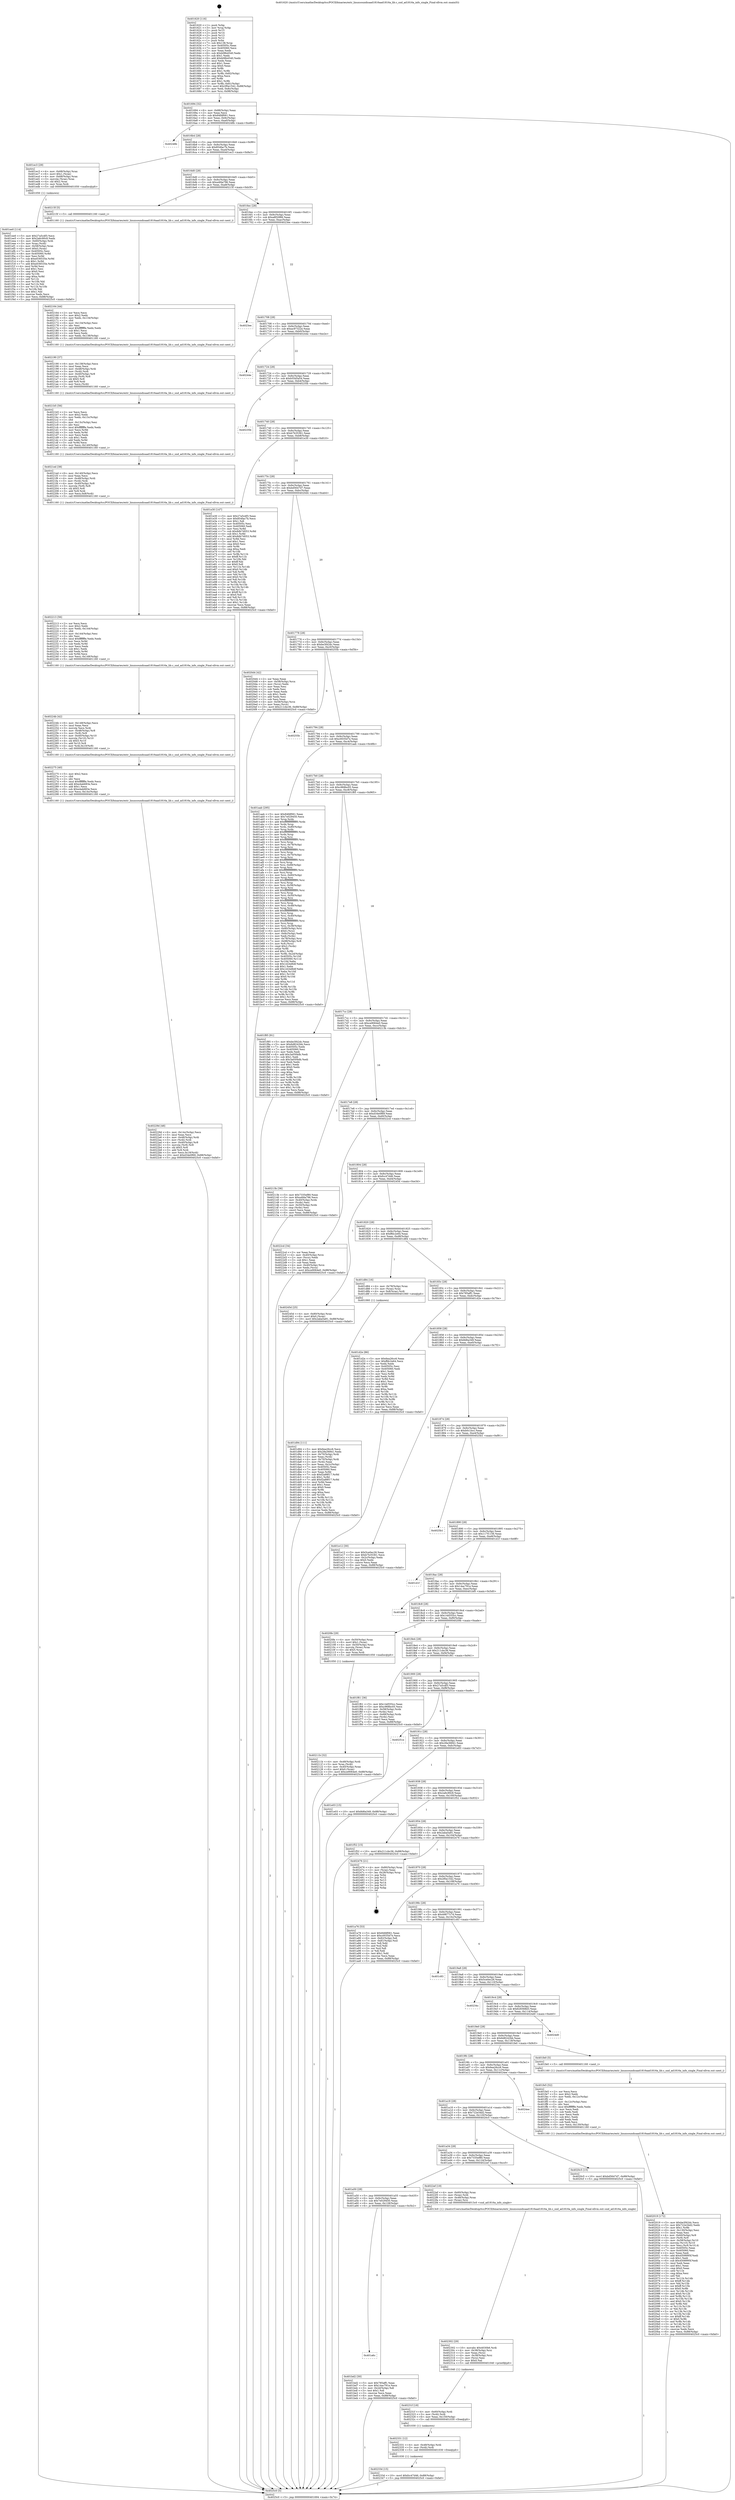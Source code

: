 digraph "0x401620" {
  label = "0x401620 (/mnt/c/Users/mathe/Desktop/tcc/POCII/binaries/extr_linuxsoundisaad1816aad1816a_lib.c_snd_ad1816a_info_single_Final-ollvm.out::main(0))"
  labelloc = "t"
  node[shape=record]

  Entry [label="",width=0.3,height=0.3,shape=circle,fillcolor=black,style=filled]
  "0x401694" [label="{
     0x401694 [32]\l
     | [instrs]\l
     &nbsp;&nbsp;0x401694 \<+6\>: mov -0x88(%rbp),%eax\l
     &nbsp;&nbsp;0x40169a \<+2\>: mov %eax,%ecx\l
     &nbsp;&nbsp;0x40169c \<+6\>: sub $0x84fdf061,%ecx\l
     &nbsp;&nbsp;0x4016a2 \<+6\>: mov %eax,-0x9c(%rbp)\l
     &nbsp;&nbsp;0x4016a8 \<+6\>: mov %ecx,-0xa0(%rbp)\l
     &nbsp;&nbsp;0x4016ae \<+6\>: je 000000000040248b \<main+0xe6b\>\l
  }"]
  "0x40248b" [label="{
     0x40248b\l
  }", style=dashed]
  "0x4016b4" [label="{
     0x4016b4 [28]\l
     | [instrs]\l
     &nbsp;&nbsp;0x4016b4 \<+5\>: jmp 00000000004016b9 \<main+0x99\>\l
     &nbsp;&nbsp;0x4016b9 \<+6\>: mov -0x9c(%rbp),%eax\l
     &nbsp;&nbsp;0x4016bf \<+5\>: sub $0x854fac7b,%eax\l
     &nbsp;&nbsp;0x4016c4 \<+6\>: mov %eax,-0xa4(%rbp)\l
     &nbsp;&nbsp;0x4016ca \<+6\>: je 0000000000401ec3 \<main+0x8a3\>\l
  }"]
  Exit [label="",width=0.3,height=0.3,shape=circle,fillcolor=black,style=filled,peripheries=2]
  "0x401ec3" [label="{
     0x401ec3 [29]\l
     | [instrs]\l
     &nbsp;&nbsp;0x401ec3 \<+4\>: mov -0x68(%rbp),%rax\l
     &nbsp;&nbsp;0x401ec7 \<+6\>: movl $0x1,(%rax)\l
     &nbsp;&nbsp;0x401ecd \<+4\>: mov -0x68(%rbp),%rax\l
     &nbsp;&nbsp;0x401ed1 \<+3\>: movslq (%rax),%rax\l
     &nbsp;&nbsp;0x401ed4 \<+4\>: shl $0x2,%rax\l
     &nbsp;&nbsp;0x401ed8 \<+3\>: mov %rax,%rdi\l
     &nbsp;&nbsp;0x401edb \<+5\>: call 0000000000401050 \<malloc@plt\>\l
     | [calls]\l
     &nbsp;&nbsp;0x401050 \{1\} (unknown)\l
  }"]
  "0x4016d0" [label="{
     0x4016d0 [28]\l
     | [instrs]\l
     &nbsp;&nbsp;0x4016d0 \<+5\>: jmp 00000000004016d5 \<main+0xb5\>\l
     &nbsp;&nbsp;0x4016d5 \<+6\>: mov -0x9c(%rbp),%eax\l
     &nbsp;&nbsp;0x4016db \<+5\>: sub $0xa4fda796,%eax\l
     &nbsp;&nbsp;0x4016e0 \<+6\>: mov %eax,-0xa8(%rbp)\l
     &nbsp;&nbsp;0x4016e6 \<+6\>: je 000000000040215f \<main+0xb3f\>\l
  }"]
  "0x40233d" [label="{
     0x40233d [15]\l
     | [instrs]\l
     &nbsp;&nbsp;0x40233d \<+10\>: movl $0xfcc47d46,-0x88(%rbp)\l
     &nbsp;&nbsp;0x402347 \<+5\>: jmp 00000000004025c0 \<main+0xfa0\>\l
  }"]
  "0x40215f" [label="{
     0x40215f [5]\l
     | [instrs]\l
     &nbsp;&nbsp;0x40215f \<+5\>: call 0000000000401160 \<next_i\>\l
     | [calls]\l
     &nbsp;&nbsp;0x401160 \{1\} (/mnt/c/Users/mathe/Desktop/tcc/POCII/binaries/extr_linuxsoundisaad1816aad1816a_lib.c_snd_ad1816a_info_single_Final-ollvm.out::next_i)\l
  }"]
  "0x4016ec" [label="{
     0x4016ec [28]\l
     | [instrs]\l
     &nbsp;&nbsp;0x4016ec \<+5\>: jmp 00000000004016f1 \<main+0xd1\>\l
     &nbsp;&nbsp;0x4016f1 \<+6\>: mov -0x9c(%rbp),%eax\l
     &nbsp;&nbsp;0x4016f7 \<+5\>: sub $0xa8f20f66,%eax\l
     &nbsp;&nbsp;0x4016fc \<+6\>: mov %eax,-0xac(%rbp)\l
     &nbsp;&nbsp;0x401702 \<+6\>: je 00000000004023ee \<main+0xdce\>\l
  }"]
  "0x402331" [label="{
     0x402331 [12]\l
     | [instrs]\l
     &nbsp;&nbsp;0x402331 \<+4\>: mov -0x48(%rbp),%rdi\l
     &nbsp;&nbsp;0x402335 \<+3\>: mov (%rdi),%rdi\l
     &nbsp;&nbsp;0x402338 \<+5\>: call 0000000000401030 \<free@plt\>\l
     | [calls]\l
     &nbsp;&nbsp;0x401030 \{1\} (unknown)\l
  }"]
  "0x4023ee" [label="{
     0x4023ee\l
  }", style=dashed]
  "0x401708" [label="{
     0x401708 [28]\l
     | [instrs]\l
     &nbsp;&nbsp;0x401708 \<+5\>: jmp 000000000040170d \<main+0xed\>\l
     &nbsp;&nbsp;0x40170d \<+6\>: mov -0x9c(%rbp),%eax\l
     &nbsp;&nbsp;0x401713 \<+5\>: sub $0xac97322e,%eax\l
     &nbsp;&nbsp;0x401718 \<+6\>: mov %eax,-0xb0(%rbp)\l
     &nbsp;&nbsp;0x40171e \<+6\>: je 000000000040244e \<main+0xe2e\>\l
  }"]
  "0x40231f" [label="{
     0x40231f [18]\l
     | [instrs]\l
     &nbsp;&nbsp;0x40231f \<+4\>: mov -0x60(%rbp),%rdi\l
     &nbsp;&nbsp;0x402323 \<+3\>: mov (%rdi),%rdi\l
     &nbsp;&nbsp;0x402326 \<+6\>: mov %eax,-0x150(%rbp)\l
     &nbsp;&nbsp;0x40232c \<+5\>: call 0000000000401030 \<free@plt\>\l
     | [calls]\l
     &nbsp;&nbsp;0x401030 \{1\} (unknown)\l
  }"]
  "0x40244e" [label="{
     0x40244e\l
  }", style=dashed]
  "0x401724" [label="{
     0x401724 [28]\l
     | [instrs]\l
     &nbsp;&nbsp;0x401724 \<+5\>: jmp 0000000000401729 \<main+0x109\>\l
     &nbsp;&nbsp;0x401729 \<+6\>: mov -0x9c(%rbp),%eax\l
     &nbsp;&nbsp;0x40172f \<+5\>: sub $0xb55d5a54,%eax\l
     &nbsp;&nbsp;0x401734 \<+6\>: mov %eax,-0xb4(%rbp)\l
     &nbsp;&nbsp;0x40173a \<+6\>: je 000000000040235b \<main+0xd3b\>\l
  }"]
  "0x402302" [label="{
     0x402302 [29]\l
     | [instrs]\l
     &nbsp;&nbsp;0x402302 \<+10\>: movabs $0x4030b6,%rdi\l
     &nbsp;&nbsp;0x40230c \<+4\>: mov -0x38(%rbp),%rsi\l
     &nbsp;&nbsp;0x402310 \<+2\>: mov %eax,(%rsi)\l
     &nbsp;&nbsp;0x402312 \<+4\>: mov -0x38(%rbp),%rsi\l
     &nbsp;&nbsp;0x402316 \<+2\>: mov (%rsi),%esi\l
     &nbsp;&nbsp;0x402318 \<+2\>: mov $0x0,%al\l
     &nbsp;&nbsp;0x40231a \<+5\>: call 0000000000401040 \<printf@plt\>\l
     | [calls]\l
     &nbsp;&nbsp;0x401040 \{1\} (unknown)\l
  }"]
  "0x40235b" [label="{
     0x40235b\l
  }", style=dashed]
  "0x401740" [label="{
     0x401740 [28]\l
     | [instrs]\l
     &nbsp;&nbsp;0x401740 \<+5\>: jmp 0000000000401745 \<main+0x125\>\l
     &nbsp;&nbsp;0x401745 \<+6\>: mov -0x9c(%rbp),%eax\l
     &nbsp;&nbsp;0x40174b \<+5\>: sub $0xb7b35361,%eax\l
     &nbsp;&nbsp;0x401750 \<+6\>: mov %eax,-0xb8(%rbp)\l
     &nbsp;&nbsp;0x401756 \<+6\>: je 0000000000401e30 \<main+0x810\>\l
  }"]
  "0x40229d" [label="{
     0x40229d [48]\l
     | [instrs]\l
     &nbsp;&nbsp;0x40229d \<+6\>: mov -0x14c(%rbp),%ecx\l
     &nbsp;&nbsp;0x4022a3 \<+3\>: imul %eax,%ecx\l
     &nbsp;&nbsp;0x4022a6 \<+4\>: mov -0x48(%rbp),%rdi\l
     &nbsp;&nbsp;0x4022aa \<+3\>: mov (%rdi),%rdi\l
     &nbsp;&nbsp;0x4022ad \<+4\>: mov -0x40(%rbp),%r8\l
     &nbsp;&nbsp;0x4022b1 \<+3\>: movslq (%r8),%r8\l
     &nbsp;&nbsp;0x4022b4 \<+4\>: shl $0x5,%r8\l
     &nbsp;&nbsp;0x4022b8 \<+3\>: add %r8,%rdi\l
     &nbsp;&nbsp;0x4022bb \<+3\>: mov %ecx,0x18(%rdi)\l
     &nbsp;&nbsp;0x4022be \<+10\>: movl $0xd34e0f69,-0x88(%rbp)\l
     &nbsp;&nbsp;0x4022c8 \<+5\>: jmp 00000000004025c0 \<main+0xfa0\>\l
  }"]
  "0x401e30" [label="{
     0x401e30 [147]\l
     | [instrs]\l
     &nbsp;&nbsp;0x401e30 \<+5\>: mov $0x27a5cdf3,%eax\l
     &nbsp;&nbsp;0x401e35 \<+5\>: mov $0x854fac7b,%ecx\l
     &nbsp;&nbsp;0x401e3a \<+2\>: mov $0x1,%dl\l
     &nbsp;&nbsp;0x401e3c \<+7\>: mov 0x40505c,%esi\l
     &nbsp;&nbsp;0x401e43 \<+7\>: mov 0x405060,%edi\l
     &nbsp;&nbsp;0x401e4a \<+3\>: mov %esi,%r8d\l
     &nbsp;&nbsp;0x401e4d \<+7\>: sub $0x8db7d053,%r8d\l
     &nbsp;&nbsp;0x401e54 \<+4\>: sub $0x1,%r8d\l
     &nbsp;&nbsp;0x401e58 \<+7\>: add $0x8db7d053,%r8d\l
     &nbsp;&nbsp;0x401e5f \<+4\>: imul %r8d,%esi\l
     &nbsp;&nbsp;0x401e63 \<+3\>: and $0x1,%esi\l
     &nbsp;&nbsp;0x401e66 \<+3\>: cmp $0x0,%esi\l
     &nbsp;&nbsp;0x401e69 \<+4\>: sete %r9b\l
     &nbsp;&nbsp;0x401e6d \<+3\>: cmp $0xa,%edi\l
     &nbsp;&nbsp;0x401e70 \<+4\>: setl %r10b\l
     &nbsp;&nbsp;0x401e74 \<+3\>: mov %r9b,%r11b\l
     &nbsp;&nbsp;0x401e77 \<+4\>: xor $0xff,%r11b\l
     &nbsp;&nbsp;0x401e7b \<+3\>: mov %r10b,%bl\l
     &nbsp;&nbsp;0x401e7e \<+3\>: xor $0xff,%bl\l
     &nbsp;&nbsp;0x401e81 \<+3\>: xor $0x0,%dl\l
     &nbsp;&nbsp;0x401e84 \<+3\>: mov %r11b,%r14b\l
     &nbsp;&nbsp;0x401e87 \<+4\>: and $0x0,%r14b\l
     &nbsp;&nbsp;0x401e8b \<+3\>: and %dl,%r9b\l
     &nbsp;&nbsp;0x401e8e \<+3\>: mov %bl,%r15b\l
     &nbsp;&nbsp;0x401e91 \<+4\>: and $0x0,%r15b\l
     &nbsp;&nbsp;0x401e95 \<+3\>: and %dl,%r10b\l
     &nbsp;&nbsp;0x401e98 \<+3\>: or %r9b,%r14b\l
     &nbsp;&nbsp;0x401e9b \<+3\>: or %r10b,%r15b\l
     &nbsp;&nbsp;0x401e9e \<+3\>: xor %r15b,%r14b\l
     &nbsp;&nbsp;0x401ea1 \<+3\>: or %bl,%r11b\l
     &nbsp;&nbsp;0x401ea4 \<+4\>: xor $0xff,%r11b\l
     &nbsp;&nbsp;0x401ea8 \<+3\>: or $0x0,%dl\l
     &nbsp;&nbsp;0x401eab \<+3\>: and %dl,%r11b\l
     &nbsp;&nbsp;0x401eae \<+3\>: or %r11b,%r14b\l
     &nbsp;&nbsp;0x401eb1 \<+4\>: test $0x1,%r14b\l
     &nbsp;&nbsp;0x401eb5 \<+3\>: cmovne %ecx,%eax\l
     &nbsp;&nbsp;0x401eb8 \<+6\>: mov %eax,-0x88(%rbp)\l
     &nbsp;&nbsp;0x401ebe \<+5\>: jmp 00000000004025c0 \<main+0xfa0\>\l
  }"]
  "0x40175c" [label="{
     0x40175c [28]\l
     | [instrs]\l
     &nbsp;&nbsp;0x40175c \<+5\>: jmp 0000000000401761 \<main+0x141\>\l
     &nbsp;&nbsp;0x401761 \<+6\>: mov -0x9c(%rbp),%eax\l
     &nbsp;&nbsp;0x401767 \<+5\>: sub $0xbd5647d7,%eax\l
     &nbsp;&nbsp;0x40176c \<+6\>: mov %eax,-0xbc(%rbp)\l
     &nbsp;&nbsp;0x401772 \<+6\>: je 00000000004020d4 \<main+0xab4\>\l
  }"]
  "0x402275" [label="{
     0x402275 [40]\l
     | [instrs]\l
     &nbsp;&nbsp;0x402275 \<+5\>: mov $0x2,%ecx\l
     &nbsp;&nbsp;0x40227a \<+1\>: cltd\l
     &nbsp;&nbsp;0x40227b \<+2\>: idiv %ecx\l
     &nbsp;&nbsp;0x40227d \<+6\>: imul $0xfffffffe,%edx,%ecx\l
     &nbsp;&nbsp;0x402283 \<+6\>: add $0xe4ab683e,%ecx\l
     &nbsp;&nbsp;0x402289 \<+3\>: add $0x1,%ecx\l
     &nbsp;&nbsp;0x40228c \<+6\>: sub $0xe4ab683e,%ecx\l
     &nbsp;&nbsp;0x402292 \<+6\>: mov %ecx,-0x14c(%rbp)\l
     &nbsp;&nbsp;0x402298 \<+5\>: call 0000000000401160 \<next_i\>\l
     | [calls]\l
     &nbsp;&nbsp;0x401160 \{1\} (/mnt/c/Users/mathe/Desktop/tcc/POCII/binaries/extr_linuxsoundisaad1816aad1816a_lib.c_snd_ad1816a_info_single_Final-ollvm.out::next_i)\l
  }"]
  "0x4020d4" [label="{
     0x4020d4 [42]\l
     | [instrs]\l
     &nbsp;&nbsp;0x4020d4 \<+2\>: xor %eax,%eax\l
     &nbsp;&nbsp;0x4020d6 \<+4\>: mov -0x58(%rbp),%rcx\l
     &nbsp;&nbsp;0x4020da \<+2\>: mov (%rcx),%edx\l
     &nbsp;&nbsp;0x4020dc \<+2\>: mov %eax,%esi\l
     &nbsp;&nbsp;0x4020de \<+2\>: sub %edx,%esi\l
     &nbsp;&nbsp;0x4020e0 \<+2\>: mov %eax,%edx\l
     &nbsp;&nbsp;0x4020e2 \<+3\>: sub $0x1,%edx\l
     &nbsp;&nbsp;0x4020e5 \<+2\>: add %edx,%esi\l
     &nbsp;&nbsp;0x4020e7 \<+2\>: sub %esi,%eax\l
     &nbsp;&nbsp;0x4020e9 \<+4\>: mov -0x58(%rbp),%rcx\l
     &nbsp;&nbsp;0x4020ed \<+2\>: mov %eax,(%rcx)\l
     &nbsp;&nbsp;0x4020ef \<+10\>: movl $0x211cbc36,-0x88(%rbp)\l
     &nbsp;&nbsp;0x4020f9 \<+5\>: jmp 00000000004025c0 \<main+0xfa0\>\l
  }"]
  "0x401778" [label="{
     0x401778 [28]\l
     | [instrs]\l
     &nbsp;&nbsp;0x401778 \<+5\>: jmp 000000000040177d \<main+0x15d\>\l
     &nbsp;&nbsp;0x40177d \<+6\>: mov -0x9c(%rbp),%eax\l
     &nbsp;&nbsp;0x401783 \<+5\>: sub $0xbe3f42dc,%eax\l
     &nbsp;&nbsp;0x401788 \<+6\>: mov %eax,-0xc0(%rbp)\l
     &nbsp;&nbsp;0x40178e \<+6\>: je 000000000040255b \<main+0xf3b\>\l
  }"]
  "0x40224b" [label="{
     0x40224b [42]\l
     | [instrs]\l
     &nbsp;&nbsp;0x40224b \<+6\>: mov -0x148(%rbp),%ecx\l
     &nbsp;&nbsp;0x402251 \<+3\>: imul %eax,%ecx\l
     &nbsp;&nbsp;0x402254 \<+3\>: movslq %ecx,%rdi\l
     &nbsp;&nbsp;0x402257 \<+4\>: mov -0x48(%rbp),%r8\l
     &nbsp;&nbsp;0x40225b \<+3\>: mov (%r8),%r8\l
     &nbsp;&nbsp;0x40225e \<+4\>: mov -0x40(%rbp),%r10\l
     &nbsp;&nbsp;0x402262 \<+3\>: movslq (%r10),%r10\l
     &nbsp;&nbsp;0x402265 \<+4\>: shl $0x5,%r10\l
     &nbsp;&nbsp;0x402269 \<+3\>: add %r10,%r8\l
     &nbsp;&nbsp;0x40226c \<+4\>: mov %rdi,0x10(%r8)\l
     &nbsp;&nbsp;0x402270 \<+5\>: call 0000000000401160 \<next_i\>\l
     | [calls]\l
     &nbsp;&nbsp;0x401160 \{1\} (/mnt/c/Users/mathe/Desktop/tcc/POCII/binaries/extr_linuxsoundisaad1816aad1816a_lib.c_snd_ad1816a_info_single_Final-ollvm.out::next_i)\l
  }"]
  "0x40255b" [label="{
     0x40255b\l
  }", style=dashed]
  "0x401794" [label="{
     0x401794 [28]\l
     | [instrs]\l
     &nbsp;&nbsp;0x401794 \<+5\>: jmp 0000000000401799 \<main+0x179\>\l
     &nbsp;&nbsp;0x401799 \<+6\>: mov -0x9c(%rbp),%eax\l
     &nbsp;&nbsp;0x40179f \<+5\>: sub $0xc0035d7e,%eax\l
     &nbsp;&nbsp;0x4017a4 \<+6\>: mov %eax,-0xc4(%rbp)\l
     &nbsp;&nbsp;0x4017aa \<+6\>: je 0000000000401aab \<main+0x48b\>\l
  }"]
  "0x402213" [label="{
     0x402213 [56]\l
     | [instrs]\l
     &nbsp;&nbsp;0x402213 \<+2\>: xor %ecx,%ecx\l
     &nbsp;&nbsp;0x402215 \<+5\>: mov $0x2,%edx\l
     &nbsp;&nbsp;0x40221a \<+6\>: mov %edx,-0x144(%rbp)\l
     &nbsp;&nbsp;0x402220 \<+1\>: cltd\l
     &nbsp;&nbsp;0x402221 \<+6\>: mov -0x144(%rbp),%esi\l
     &nbsp;&nbsp;0x402227 \<+2\>: idiv %esi\l
     &nbsp;&nbsp;0x402229 \<+6\>: imul $0xfffffffe,%edx,%edx\l
     &nbsp;&nbsp;0x40222f \<+3\>: mov %ecx,%r9d\l
     &nbsp;&nbsp;0x402232 \<+3\>: sub %edx,%r9d\l
     &nbsp;&nbsp;0x402235 \<+2\>: mov %ecx,%edx\l
     &nbsp;&nbsp;0x402237 \<+3\>: sub $0x1,%edx\l
     &nbsp;&nbsp;0x40223a \<+3\>: add %edx,%r9d\l
     &nbsp;&nbsp;0x40223d \<+3\>: sub %r9d,%ecx\l
     &nbsp;&nbsp;0x402240 \<+6\>: mov %ecx,-0x148(%rbp)\l
     &nbsp;&nbsp;0x402246 \<+5\>: call 0000000000401160 \<next_i\>\l
     | [calls]\l
     &nbsp;&nbsp;0x401160 \{1\} (/mnt/c/Users/mathe/Desktop/tcc/POCII/binaries/extr_linuxsoundisaad1816aad1816a_lib.c_snd_ad1816a_info_single_Final-ollvm.out::next_i)\l
  }"]
  "0x401aab" [label="{
     0x401aab [295]\l
     | [instrs]\l
     &nbsp;&nbsp;0x401aab \<+5\>: mov $0x84fdf061,%eax\l
     &nbsp;&nbsp;0x401ab0 \<+5\>: mov $0x7e029450,%ecx\l
     &nbsp;&nbsp;0x401ab5 \<+3\>: mov %rsp,%rdx\l
     &nbsp;&nbsp;0x401ab8 \<+4\>: add $0xfffffffffffffff0,%rdx\l
     &nbsp;&nbsp;0x401abc \<+3\>: mov %rdx,%rsp\l
     &nbsp;&nbsp;0x401abf \<+4\>: mov %rdx,-0x80(%rbp)\l
     &nbsp;&nbsp;0x401ac3 \<+3\>: mov %rsp,%rdx\l
     &nbsp;&nbsp;0x401ac6 \<+4\>: add $0xfffffffffffffff0,%rdx\l
     &nbsp;&nbsp;0x401aca \<+3\>: mov %rdx,%rsp\l
     &nbsp;&nbsp;0x401acd \<+3\>: mov %rsp,%rsi\l
     &nbsp;&nbsp;0x401ad0 \<+4\>: add $0xfffffffffffffff0,%rsi\l
     &nbsp;&nbsp;0x401ad4 \<+3\>: mov %rsi,%rsp\l
     &nbsp;&nbsp;0x401ad7 \<+4\>: mov %rsi,-0x78(%rbp)\l
     &nbsp;&nbsp;0x401adb \<+3\>: mov %rsp,%rsi\l
     &nbsp;&nbsp;0x401ade \<+4\>: add $0xfffffffffffffff0,%rsi\l
     &nbsp;&nbsp;0x401ae2 \<+3\>: mov %rsi,%rsp\l
     &nbsp;&nbsp;0x401ae5 \<+4\>: mov %rsi,-0x70(%rbp)\l
     &nbsp;&nbsp;0x401ae9 \<+3\>: mov %rsp,%rsi\l
     &nbsp;&nbsp;0x401aec \<+4\>: add $0xfffffffffffffff0,%rsi\l
     &nbsp;&nbsp;0x401af0 \<+3\>: mov %rsi,%rsp\l
     &nbsp;&nbsp;0x401af3 \<+4\>: mov %rsi,-0x68(%rbp)\l
     &nbsp;&nbsp;0x401af7 \<+3\>: mov %rsp,%rsi\l
     &nbsp;&nbsp;0x401afa \<+4\>: add $0xfffffffffffffff0,%rsi\l
     &nbsp;&nbsp;0x401afe \<+3\>: mov %rsi,%rsp\l
     &nbsp;&nbsp;0x401b01 \<+4\>: mov %rsi,-0x60(%rbp)\l
     &nbsp;&nbsp;0x401b05 \<+3\>: mov %rsp,%rsi\l
     &nbsp;&nbsp;0x401b08 \<+4\>: add $0xfffffffffffffff0,%rsi\l
     &nbsp;&nbsp;0x401b0c \<+3\>: mov %rsi,%rsp\l
     &nbsp;&nbsp;0x401b0f \<+4\>: mov %rsi,-0x58(%rbp)\l
     &nbsp;&nbsp;0x401b13 \<+3\>: mov %rsp,%rsi\l
     &nbsp;&nbsp;0x401b16 \<+4\>: add $0xfffffffffffffff0,%rsi\l
     &nbsp;&nbsp;0x401b1a \<+3\>: mov %rsi,%rsp\l
     &nbsp;&nbsp;0x401b1d \<+4\>: mov %rsi,-0x50(%rbp)\l
     &nbsp;&nbsp;0x401b21 \<+3\>: mov %rsp,%rsi\l
     &nbsp;&nbsp;0x401b24 \<+4\>: add $0xfffffffffffffff0,%rsi\l
     &nbsp;&nbsp;0x401b28 \<+3\>: mov %rsi,%rsp\l
     &nbsp;&nbsp;0x401b2b \<+4\>: mov %rsi,-0x48(%rbp)\l
     &nbsp;&nbsp;0x401b2f \<+3\>: mov %rsp,%rsi\l
     &nbsp;&nbsp;0x401b32 \<+4\>: add $0xfffffffffffffff0,%rsi\l
     &nbsp;&nbsp;0x401b36 \<+3\>: mov %rsi,%rsp\l
     &nbsp;&nbsp;0x401b39 \<+4\>: mov %rsi,-0x40(%rbp)\l
     &nbsp;&nbsp;0x401b3d \<+3\>: mov %rsp,%rsi\l
     &nbsp;&nbsp;0x401b40 \<+4\>: add $0xfffffffffffffff0,%rsi\l
     &nbsp;&nbsp;0x401b44 \<+3\>: mov %rsi,%rsp\l
     &nbsp;&nbsp;0x401b47 \<+4\>: mov %rsi,-0x38(%rbp)\l
     &nbsp;&nbsp;0x401b4b \<+4\>: mov -0x80(%rbp),%rsi\l
     &nbsp;&nbsp;0x401b4f \<+6\>: movl $0x0,(%rsi)\l
     &nbsp;&nbsp;0x401b55 \<+6\>: mov -0x8c(%rbp),%edi\l
     &nbsp;&nbsp;0x401b5b \<+2\>: mov %edi,(%rdx)\l
     &nbsp;&nbsp;0x401b5d \<+4\>: mov -0x78(%rbp),%rsi\l
     &nbsp;&nbsp;0x401b61 \<+7\>: mov -0x98(%rbp),%r8\l
     &nbsp;&nbsp;0x401b68 \<+3\>: mov %r8,(%rsi)\l
     &nbsp;&nbsp;0x401b6b \<+3\>: cmpl $0x2,(%rdx)\l
     &nbsp;&nbsp;0x401b6e \<+4\>: setne %r9b\l
     &nbsp;&nbsp;0x401b72 \<+4\>: and $0x1,%r9b\l
     &nbsp;&nbsp;0x401b76 \<+4\>: mov %r9b,-0x2d(%rbp)\l
     &nbsp;&nbsp;0x401b7a \<+8\>: mov 0x40505c,%r10d\l
     &nbsp;&nbsp;0x401b82 \<+8\>: mov 0x405060,%r11d\l
     &nbsp;&nbsp;0x401b8a \<+3\>: mov %r10d,%ebx\l
     &nbsp;&nbsp;0x401b8d \<+6\>: sub $0x1d24d6df,%ebx\l
     &nbsp;&nbsp;0x401b93 \<+3\>: sub $0x1,%ebx\l
     &nbsp;&nbsp;0x401b96 \<+6\>: add $0x1d24d6df,%ebx\l
     &nbsp;&nbsp;0x401b9c \<+4\>: imul %ebx,%r10d\l
     &nbsp;&nbsp;0x401ba0 \<+4\>: and $0x1,%r10d\l
     &nbsp;&nbsp;0x401ba4 \<+4\>: cmp $0x0,%r10d\l
     &nbsp;&nbsp;0x401ba8 \<+4\>: sete %r9b\l
     &nbsp;&nbsp;0x401bac \<+4\>: cmp $0xa,%r11d\l
     &nbsp;&nbsp;0x401bb0 \<+4\>: setl %r14b\l
     &nbsp;&nbsp;0x401bb4 \<+3\>: mov %r9b,%r15b\l
     &nbsp;&nbsp;0x401bb7 \<+3\>: and %r14b,%r15b\l
     &nbsp;&nbsp;0x401bba \<+3\>: xor %r14b,%r9b\l
     &nbsp;&nbsp;0x401bbd \<+3\>: or %r9b,%r15b\l
     &nbsp;&nbsp;0x401bc0 \<+4\>: test $0x1,%r15b\l
     &nbsp;&nbsp;0x401bc4 \<+3\>: cmovne %ecx,%eax\l
     &nbsp;&nbsp;0x401bc7 \<+6\>: mov %eax,-0x88(%rbp)\l
     &nbsp;&nbsp;0x401bcd \<+5\>: jmp 00000000004025c0 \<main+0xfa0\>\l
  }"]
  "0x4017b0" [label="{
     0x4017b0 [28]\l
     | [instrs]\l
     &nbsp;&nbsp;0x4017b0 \<+5\>: jmp 00000000004017b5 \<main+0x195\>\l
     &nbsp;&nbsp;0x4017b5 \<+6\>: mov -0x9c(%rbp),%eax\l
     &nbsp;&nbsp;0x4017bb \<+5\>: sub $0xc968bc05,%eax\l
     &nbsp;&nbsp;0x4017c0 \<+6\>: mov %eax,-0xc8(%rbp)\l
     &nbsp;&nbsp;0x4017c6 \<+6\>: je 0000000000401f85 \<main+0x965\>\l
  }"]
  "0x4021ed" [label="{
     0x4021ed [38]\l
     | [instrs]\l
     &nbsp;&nbsp;0x4021ed \<+6\>: mov -0x140(%rbp),%ecx\l
     &nbsp;&nbsp;0x4021f3 \<+3\>: imul %eax,%ecx\l
     &nbsp;&nbsp;0x4021f6 \<+4\>: mov -0x48(%rbp),%rdi\l
     &nbsp;&nbsp;0x4021fa \<+3\>: mov (%rdi),%rdi\l
     &nbsp;&nbsp;0x4021fd \<+4\>: mov -0x40(%rbp),%r8\l
     &nbsp;&nbsp;0x402201 \<+3\>: movslq (%r8),%r8\l
     &nbsp;&nbsp;0x402204 \<+4\>: shl $0x5,%r8\l
     &nbsp;&nbsp;0x402208 \<+3\>: add %r8,%rdi\l
     &nbsp;&nbsp;0x40220b \<+3\>: mov %ecx,0x8(%rdi)\l
     &nbsp;&nbsp;0x40220e \<+5\>: call 0000000000401160 \<next_i\>\l
     | [calls]\l
     &nbsp;&nbsp;0x401160 \{1\} (/mnt/c/Users/mathe/Desktop/tcc/POCII/binaries/extr_linuxsoundisaad1816aad1816a_lib.c_snd_ad1816a_info_single_Final-ollvm.out::next_i)\l
  }"]
  "0x401f85" [label="{
     0x401f85 [91]\l
     | [instrs]\l
     &nbsp;&nbsp;0x401f85 \<+5\>: mov $0xbe3f42dc,%eax\l
     &nbsp;&nbsp;0x401f8a \<+5\>: mov $0x6d8242bb,%ecx\l
     &nbsp;&nbsp;0x401f8f \<+7\>: mov 0x40505c,%edx\l
     &nbsp;&nbsp;0x401f96 \<+7\>: mov 0x405060,%esi\l
     &nbsp;&nbsp;0x401f9d \<+2\>: mov %edx,%edi\l
     &nbsp;&nbsp;0x401f9f \<+6\>: add $0x3a05f4db,%edi\l
     &nbsp;&nbsp;0x401fa5 \<+3\>: sub $0x1,%edi\l
     &nbsp;&nbsp;0x401fa8 \<+6\>: sub $0x3a05f4db,%edi\l
     &nbsp;&nbsp;0x401fae \<+3\>: imul %edi,%edx\l
     &nbsp;&nbsp;0x401fb1 \<+3\>: and $0x1,%edx\l
     &nbsp;&nbsp;0x401fb4 \<+3\>: cmp $0x0,%edx\l
     &nbsp;&nbsp;0x401fb7 \<+4\>: sete %r8b\l
     &nbsp;&nbsp;0x401fbb \<+3\>: cmp $0xa,%esi\l
     &nbsp;&nbsp;0x401fbe \<+4\>: setl %r9b\l
     &nbsp;&nbsp;0x401fc2 \<+3\>: mov %r8b,%r10b\l
     &nbsp;&nbsp;0x401fc5 \<+3\>: and %r9b,%r10b\l
     &nbsp;&nbsp;0x401fc8 \<+3\>: xor %r9b,%r8b\l
     &nbsp;&nbsp;0x401fcb \<+3\>: or %r8b,%r10b\l
     &nbsp;&nbsp;0x401fce \<+4\>: test $0x1,%r10b\l
     &nbsp;&nbsp;0x401fd2 \<+3\>: cmovne %ecx,%eax\l
     &nbsp;&nbsp;0x401fd5 \<+6\>: mov %eax,-0x88(%rbp)\l
     &nbsp;&nbsp;0x401fdb \<+5\>: jmp 00000000004025c0 \<main+0xfa0\>\l
  }"]
  "0x4017cc" [label="{
     0x4017cc [28]\l
     | [instrs]\l
     &nbsp;&nbsp;0x4017cc \<+5\>: jmp 00000000004017d1 \<main+0x1b1\>\l
     &nbsp;&nbsp;0x4017d1 \<+6\>: mov -0x9c(%rbp),%eax\l
     &nbsp;&nbsp;0x4017d7 \<+5\>: sub $0xce9064e0,%eax\l
     &nbsp;&nbsp;0x4017dc \<+6\>: mov %eax,-0xcc(%rbp)\l
     &nbsp;&nbsp;0x4017e2 \<+6\>: je 000000000040213b \<main+0xb1b\>\l
  }"]
  "0x4021b5" [label="{
     0x4021b5 [56]\l
     | [instrs]\l
     &nbsp;&nbsp;0x4021b5 \<+2\>: xor %ecx,%ecx\l
     &nbsp;&nbsp;0x4021b7 \<+5\>: mov $0x2,%edx\l
     &nbsp;&nbsp;0x4021bc \<+6\>: mov %edx,-0x13c(%rbp)\l
     &nbsp;&nbsp;0x4021c2 \<+1\>: cltd\l
     &nbsp;&nbsp;0x4021c3 \<+6\>: mov -0x13c(%rbp),%esi\l
     &nbsp;&nbsp;0x4021c9 \<+2\>: idiv %esi\l
     &nbsp;&nbsp;0x4021cb \<+6\>: imul $0xfffffffe,%edx,%edx\l
     &nbsp;&nbsp;0x4021d1 \<+3\>: mov %ecx,%r9d\l
     &nbsp;&nbsp;0x4021d4 \<+3\>: sub %edx,%r9d\l
     &nbsp;&nbsp;0x4021d7 \<+2\>: mov %ecx,%edx\l
     &nbsp;&nbsp;0x4021d9 \<+3\>: sub $0x1,%edx\l
     &nbsp;&nbsp;0x4021dc \<+3\>: add %edx,%r9d\l
     &nbsp;&nbsp;0x4021df \<+3\>: sub %r9d,%ecx\l
     &nbsp;&nbsp;0x4021e2 \<+6\>: mov %ecx,-0x140(%rbp)\l
     &nbsp;&nbsp;0x4021e8 \<+5\>: call 0000000000401160 \<next_i\>\l
     | [calls]\l
     &nbsp;&nbsp;0x401160 \{1\} (/mnt/c/Users/mathe/Desktop/tcc/POCII/binaries/extr_linuxsoundisaad1816aad1816a_lib.c_snd_ad1816a_info_single_Final-ollvm.out::next_i)\l
  }"]
  "0x40213b" [label="{
     0x40213b [36]\l
     | [instrs]\l
     &nbsp;&nbsp;0x40213b \<+5\>: mov $0x7335ef80,%eax\l
     &nbsp;&nbsp;0x402140 \<+5\>: mov $0xa4fda796,%ecx\l
     &nbsp;&nbsp;0x402145 \<+4\>: mov -0x40(%rbp),%rdx\l
     &nbsp;&nbsp;0x402149 \<+2\>: mov (%rdx),%esi\l
     &nbsp;&nbsp;0x40214b \<+4\>: mov -0x50(%rbp),%rdx\l
     &nbsp;&nbsp;0x40214f \<+2\>: cmp (%rdx),%esi\l
     &nbsp;&nbsp;0x402151 \<+3\>: cmovl %ecx,%eax\l
     &nbsp;&nbsp;0x402154 \<+6\>: mov %eax,-0x88(%rbp)\l
     &nbsp;&nbsp;0x40215a \<+5\>: jmp 00000000004025c0 \<main+0xfa0\>\l
  }"]
  "0x4017e8" [label="{
     0x4017e8 [28]\l
     | [instrs]\l
     &nbsp;&nbsp;0x4017e8 \<+5\>: jmp 00000000004017ed \<main+0x1cd\>\l
     &nbsp;&nbsp;0x4017ed \<+6\>: mov -0x9c(%rbp),%eax\l
     &nbsp;&nbsp;0x4017f3 \<+5\>: sub $0xd34e0f69,%eax\l
     &nbsp;&nbsp;0x4017f8 \<+6\>: mov %eax,-0xd0(%rbp)\l
     &nbsp;&nbsp;0x4017fe \<+6\>: je 00000000004022cd \<main+0xcad\>\l
  }"]
  "0x402190" [label="{
     0x402190 [37]\l
     | [instrs]\l
     &nbsp;&nbsp;0x402190 \<+6\>: mov -0x138(%rbp),%ecx\l
     &nbsp;&nbsp;0x402196 \<+3\>: imul %eax,%ecx\l
     &nbsp;&nbsp;0x402199 \<+4\>: mov -0x48(%rbp),%rdi\l
     &nbsp;&nbsp;0x40219d \<+3\>: mov (%rdi),%rdi\l
     &nbsp;&nbsp;0x4021a0 \<+4\>: mov -0x40(%rbp),%r8\l
     &nbsp;&nbsp;0x4021a4 \<+3\>: movslq (%r8),%r8\l
     &nbsp;&nbsp;0x4021a7 \<+4\>: shl $0x5,%r8\l
     &nbsp;&nbsp;0x4021ab \<+3\>: add %r8,%rdi\l
     &nbsp;&nbsp;0x4021ae \<+2\>: mov %ecx,(%rdi)\l
     &nbsp;&nbsp;0x4021b0 \<+5\>: call 0000000000401160 \<next_i\>\l
     | [calls]\l
     &nbsp;&nbsp;0x401160 \{1\} (/mnt/c/Users/mathe/Desktop/tcc/POCII/binaries/extr_linuxsoundisaad1816aad1816a_lib.c_snd_ad1816a_info_single_Final-ollvm.out::next_i)\l
  }"]
  "0x4022cd" [label="{
     0x4022cd [34]\l
     | [instrs]\l
     &nbsp;&nbsp;0x4022cd \<+2\>: xor %eax,%eax\l
     &nbsp;&nbsp;0x4022cf \<+4\>: mov -0x40(%rbp),%rcx\l
     &nbsp;&nbsp;0x4022d3 \<+2\>: mov (%rcx),%edx\l
     &nbsp;&nbsp;0x4022d5 \<+3\>: sub $0x1,%eax\l
     &nbsp;&nbsp;0x4022d8 \<+2\>: sub %eax,%edx\l
     &nbsp;&nbsp;0x4022da \<+4\>: mov -0x40(%rbp),%rcx\l
     &nbsp;&nbsp;0x4022de \<+2\>: mov %edx,(%rcx)\l
     &nbsp;&nbsp;0x4022e0 \<+10\>: movl $0xce9064e0,-0x88(%rbp)\l
     &nbsp;&nbsp;0x4022ea \<+5\>: jmp 00000000004025c0 \<main+0xfa0\>\l
  }"]
  "0x401804" [label="{
     0x401804 [28]\l
     | [instrs]\l
     &nbsp;&nbsp;0x401804 \<+5\>: jmp 0000000000401809 \<main+0x1e9\>\l
     &nbsp;&nbsp;0x401809 \<+6\>: mov -0x9c(%rbp),%eax\l
     &nbsp;&nbsp;0x40180f \<+5\>: sub $0xfcc47d46,%eax\l
     &nbsp;&nbsp;0x401814 \<+6\>: mov %eax,-0xd4(%rbp)\l
     &nbsp;&nbsp;0x40181a \<+6\>: je 000000000040245d \<main+0xe3d\>\l
  }"]
  "0x402164" [label="{
     0x402164 [44]\l
     | [instrs]\l
     &nbsp;&nbsp;0x402164 \<+2\>: xor %ecx,%ecx\l
     &nbsp;&nbsp;0x402166 \<+5\>: mov $0x2,%edx\l
     &nbsp;&nbsp;0x40216b \<+6\>: mov %edx,-0x134(%rbp)\l
     &nbsp;&nbsp;0x402171 \<+1\>: cltd\l
     &nbsp;&nbsp;0x402172 \<+6\>: mov -0x134(%rbp),%esi\l
     &nbsp;&nbsp;0x402178 \<+2\>: idiv %esi\l
     &nbsp;&nbsp;0x40217a \<+6\>: imul $0xfffffffe,%edx,%edx\l
     &nbsp;&nbsp;0x402180 \<+3\>: sub $0x1,%ecx\l
     &nbsp;&nbsp;0x402183 \<+2\>: sub %ecx,%edx\l
     &nbsp;&nbsp;0x402185 \<+6\>: mov %edx,-0x138(%rbp)\l
     &nbsp;&nbsp;0x40218b \<+5\>: call 0000000000401160 \<next_i\>\l
     | [calls]\l
     &nbsp;&nbsp;0x401160 \{1\} (/mnt/c/Users/mathe/Desktop/tcc/POCII/binaries/extr_linuxsoundisaad1816aad1816a_lib.c_snd_ad1816a_info_single_Final-ollvm.out::next_i)\l
  }"]
  "0x40245d" [label="{
     0x40245d [25]\l
     | [instrs]\l
     &nbsp;&nbsp;0x40245d \<+4\>: mov -0x80(%rbp),%rax\l
     &nbsp;&nbsp;0x402461 \<+6\>: movl $0x0,(%rax)\l
     &nbsp;&nbsp;0x402467 \<+10\>: movl $0x2aba5a91,-0x88(%rbp)\l
     &nbsp;&nbsp;0x402471 \<+5\>: jmp 00000000004025c0 \<main+0xfa0\>\l
  }"]
  "0x401820" [label="{
     0x401820 [28]\l
     | [instrs]\l
     &nbsp;&nbsp;0x401820 \<+5\>: jmp 0000000000401825 \<main+0x205\>\l
     &nbsp;&nbsp;0x401825 \<+6\>: mov -0x9c(%rbp),%eax\l
     &nbsp;&nbsp;0x40182b \<+5\>: sub $0xffdc2e64,%eax\l
     &nbsp;&nbsp;0x401830 \<+6\>: mov %eax,-0xd8(%rbp)\l
     &nbsp;&nbsp;0x401836 \<+6\>: je 0000000000401d84 \<main+0x764\>\l
  }"]
  "0x40211b" [label="{
     0x40211b [32]\l
     | [instrs]\l
     &nbsp;&nbsp;0x40211b \<+4\>: mov -0x48(%rbp),%rdi\l
     &nbsp;&nbsp;0x40211f \<+3\>: mov %rax,(%rdi)\l
     &nbsp;&nbsp;0x402122 \<+4\>: mov -0x40(%rbp),%rax\l
     &nbsp;&nbsp;0x402126 \<+6\>: movl $0x0,(%rax)\l
     &nbsp;&nbsp;0x40212c \<+10\>: movl $0xce9064e0,-0x88(%rbp)\l
     &nbsp;&nbsp;0x402136 \<+5\>: jmp 00000000004025c0 \<main+0xfa0\>\l
  }"]
  "0x401d84" [label="{
     0x401d84 [16]\l
     | [instrs]\l
     &nbsp;&nbsp;0x401d84 \<+4\>: mov -0x78(%rbp),%rax\l
     &nbsp;&nbsp;0x401d88 \<+3\>: mov (%rax),%rax\l
     &nbsp;&nbsp;0x401d8b \<+4\>: mov 0x8(%rax),%rdi\l
     &nbsp;&nbsp;0x401d8f \<+5\>: call 0000000000401060 \<atoi@plt\>\l
     | [calls]\l
     &nbsp;&nbsp;0x401060 \{1\} (unknown)\l
  }"]
  "0x40183c" [label="{
     0x40183c [28]\l
     | [instrs]\l
     &nbsp;&nbsp;0x40183c \<+5\>: jmp 0000000000401841 \<main+0x221\>\l
     &nbsp;&nbsp;0x401841 \<+6\>: mov -0x9c(%rbp),%eax\l
     &nbsp;&nbsp;0x401847 \<+5\>: sub $0x785aff1,%eax\l
     &nbsp;&nbsp;0x40184c \<+6\>: mov %eax,-0xdc(%rbp)\l
     &nbsp;&nbsp;0x401852 \<+6\>: je 0000000000401d2e \<main+0x70e\>\l
  }"]
  "0x402019" [label="{
     0x402019 [172]\l
     | [instrs]\l
     &nbsp;&nbsp;0x402019 \<+5\>: mov $0xbe3f42dc,%ecx\l
     &nbsp;&nbsp;0x40201e \<+5\>: mov $0x722e34d2,%edx\l
     &nbsp;&nbsp;0x402023 \<+3\>: mov $0x1,%r8b\l
     &nbsp;&nbsp;0x402026 \<+6\>: mov -0x130(%rbp),%esi\l
     &nbsp;&nbsp;0x40202c \<+3\>: imul %eax,%esi\l
     &nbsp;&nbsp;0x40202f \<+4\>: mov -0x60(%rbp),%r9\l
     &nbsp;&nbsp;0x402033 \<+3\>: mov (%r9),%r9\l
     &nbsp;&nbsp;0x402036 \<+4\>: mov -0x58(%rbp),%r10\l
     &nbsp;&nbsp;0x40203a \<+3\>: movslq (%r10),%r10\l
     &nbsp;&nbsp;0x40203d \<+4\>: mov %esi,(%r9,%r10,4)\l
     &nbsp;&nbsp;0x402041 \<+7\>: mov 0x40505c,%eax\l
     &nbsp;&nbsp;0x402048 \<+7\>: mov 0x405060,%esi\l
     &nbsp;&nbsp;0x40204f \<+2\>: mov %eax,%edi\l
     &nbsp;&nbsp;0x402051 \<+6\>: add $0x4508995f,%edi\l
     &nbsp;&nbsp;0x402057 \<+3\>: sub $0x1,%edi\l
     &nbsp;&nbsp;0x40205a \<+6\>: sub $0x4508995f,%edi\l
     &nbsp;&nbsp;0x402060 \<+3\>: imul %edi,%eax\l
     &nbsp;&nbsp;0x402063 \<+3\>: and $0x1,%eax\l
     &nbsp;&nbsp;0x402066 \<+3\>: cmp $0x0,%eax\l
     &nbsp;&nbsp;0x402069 \<+4\>: sete %r11b\l
     &nbsp;&nbsp;0x40206d \<+3\>: cmp $0xa,%esi\l
     &nbsp;&nbsp;0x402070 \<+3\>: setl %bl\l
     &nbsp;&nbsp;0x402073 \<+3\>: mov %r11b,%r14b\l
     &nbsp;&nbsp;0x402076 \<+4\>: xor $0xff,%r14b\l
     &nbsp;&nbsp;0x40207a \<+3\>: mov %bl,%r15b\l
     &nbsp;&nbsp;0x40207d \<+4\>: xor $0xff,%r15b\l
     &nbsp;&nbsp;0x402081 \<+4\>: xor $0x0,%r8b\l
     &nbsp;&nbsp;0x402085 \<+3\>: mov %r14b,%r12b\l
     &nbsp;&nbsp;0x402088 \<+4\>: and $0x0,%r12b\l
     &nbsp;&nbsp;0x40208c \<+3\>: and %r8b,%r11b\l
     &nbsp;&nbsp;0x40208f \<+3\>: mov %r15b,%r13b\l
     &nbsp;&nbsp;0x402092 \<+4\>: and $0x0,%r13b\l
     &nbsp;&nbsp;0x402096 \<+3\>: and %r8b,%bl\l
     &nbsp;&nbsp;0x402099 \<+3\>: or %r11b,%r12b\l
     &nbsp;&nbsp;0x40209c \<+3\>: or %bl,%r13b\l
     &nbsp;&nbsp;0x40209f \<+3\>: xor %r13b,%r12b\l
     &nbsp;&nbsp;0x4020a2 \<+3\>: or %r15b,%r14b\l
     &nbsp;&nbsp;0x4020a5 \<+4\>: xor $0xff,%r14b\l
     &nbsp;&nbsp;0x4020a9 \<+4\>: or $0x0,%r8b\l
     &nbsp;&nbsp;0x4020ad \<+3\>: and %r8b,%r14b\l
     &nbsp;&nbsp;0x4020b0 \<+3\>: or %r14b,%r12b\l
     &nbsp;&nbsp;0x4020b3 \<+4\>: test $0x1,%r12b\l
     &nbsp;&nbsp;0x4020b7 \<+3\>: cmovne %edx,%ecx\l
     &nbsp;&nbsp;0x4020ba \<+6\>: mov %ecx,-0x88(%rbp)\l
     &nbsp;&nbsp;0x4020c0 \<+5\>: jmp 00000000004025c0 \<main+0xfa0\>\l
  }"]
  "0x401d2e" [label="{
     0x401d2e [86]\l
     | [instrs]\l
     &nbsp;&nbsp;0x401d2e \<+5\>: mov $0x6ea26cc6,%eax\l
     &nbsp;&nbsp;0x401d33 \<+5\>: mov $0xffdc2e64,%ecx\l
     &nbsp;&nbsp;0x401d38 \<+2\>: xor %edx,%edx\l
     &nbsp;&nbsp;0x401d3a \<+7\>: mov 0x40505c,%esi\l
     &nbsp;&nbsp;0x401d41 \<+7\>: mov 0x405060,%edi\l
     &nbsp;&nbsp;0x401d48 \<+3\>: sub $0x1,%edx\l
     &nbsp;&nbsp;0x401d4b \<+3\>: mov %esi,%r8d\l
     &nbsp;&nbsp;0x401d4e \<+3\>: add %edx,%r8d\l
     &nbsp;&nbsp;0x401d51 \<+4\>: imul %r8d,%esi\l
     &nbsp;&nbsp;0x401d55 \<+3\>: and $0x1,%esi\l
     &nbsp;&nbsp;0x401d58 \<+3\>: cmp $0x0,%esi\l
     &nbsp;&nbsp;0x401d5b \<+4\>: sete %r9b\l
     &nbsp;&nbsp;0x401d5f \<+3\>: cmp $0xa,%edi\l
     &nbsp;&nbsp;0x401d62 \<+4\>: setl %r10b\l
     &nbsp;&nbsp;0x401d66 \<+3\>: mov %r9b,%r11b\l
     &nbsp;&nbsp;0x401d69 \<+3\>: and %r10b,%r11b\l
     &nbsp;&nbsp;0x401d6c \<+3\>: xor %r10b,%r9b\l
     &nbsp;&nbsp;0x401d6f \<+3\>: or %r9b,%r11b\l
     &nbsp;&nbsp;0x401d72 \<+4\>: test $0x1,%r11b\l
     &nbsp;&nbsp;0x401d76 \<+3\>: cmovne %ecx,%eax\l
     &nbsp;&nbsp;0x401d79 \<+6\>: mov %eax,-0x88(%rbp)\l
     &nbsp;&nbsp;0x401d7f \<+5\>: jmp 00000000004025c0 \<main+0xfa0\>\l
  }"]
  "0x401858" [label="{
     0x401858 [28]\l
     | [instrs]\l
     &nbsp;&nbsp;0x401858 \<+5\>: jmp 000000000040185d \<main+0x23d\>\l
     &nbsp;&nbsp;0x40185d \<+6\>: mov -0x9c(%rbp),%eax\l
     &nbsp;&nbsp;0x401863 \<+5\>: sub $0x8d6a349,%eax\l
     &nbsp;&nbsp;0x401868 \<+6\>: mov %eax,-0xe0(%rbp)\l
     &nbsp;&nbsp;0x40186e \<+6\>: je 0000000000401e12 \<main+0x7f2\>\l
  }"]
  "0x401fe5" [label="{
     0x401fe5 [52]\l
     | [instrs]\l
     &nbsp;&nbsp;0x401fe5 \<+2\>: xor %ecx,%ecx\l
     &nbsp;&nbsp;0x401fe7 \<+5\>: mov $0x2,%edx\l
     &nbsp;&nbsp;0x401fec \<+6\>: mov %edx,-0x12c(%rbp)\l
     &nbsp;&nbsp;0x401ff2 \<+1\>: cltd\l
     &nbsp;&nbsp;0x401ff3 \<+6\>: mov -0x12c(%rbp),%esi\l
     &nbsp;&nbsp;0x401ff9 \<+2\>: idiv %esi\l
     &nbsp;&nbsp;0x401ffb \<+6\>: imul $0xfffffffe,%edx,%edx\l
     &nbsp;&nbsp;0x402001 \<+2\>: mov %ecx,%edi\l
     &nbsp;&nbsp;0x402003 \<+2\>: sub %edx,%edi\l
     &nbsp;&nbsp;0x402005 \<+2\>: mov %ecx,%edx\l
     &nbsp;&nbsp;0x402007 \<+3\>: sub $0x1,%edx\l
     &nbsp;&nbsp;0x40200a \<+2\>: add %edx,%edi\l
     &nbsp;&nbsp;0x40200c \<+2\>: sub %edi,%ecx\l
     &nbsp;&nbsp;0x40200e \<+6\>: mov %ecx,-0x130(%rbp)\l
     &nbsp;&nbsp;0x402014 \<+5\>: call 0000000000401160 \<next_i\>\l
     | [calls]\l
     &nbsp;&nbsp;0x401160 \{1\} (/mnt/c/Users/mathe/Desktop/tcc/POCII/binaries/extr_linuxsoundisaad1816aad1816a_lib.c_snd_ad1816a_info_single_Final-ollvm.out::next_i)\l
  }"]
  "0x401e12" [label="{
     0x401e12 [30]\l
     | [instrs]\l
     &nbsp;&nbsp;0x401e12 \<+5\>: mov $0x5ce0ec26,%eax\l
     &nbsp;&nbsp;0x401e17 \<+5\>: mov $0xb7b35361,%ecx\l
     &nbsp;&nbsp;0x401e1c \<+3\>: mov -0x2c(%rbp),%edx\l
     &nbsp;&nbsp;0x401e1f \<+3\>: cmp $0x0,%edx\l
     &nbsp;&nbsp;0x401e22 \<+3\>: cmove %ecx,%eax\l
     &nbsp;&nbsp;0x401e25 \<+6\>: mov %eax,-0x88(%rbp)\l
     &nbsp;&nbsp;0x401e2b \<+5\>: jmp 00000000004025c0 \<main+0xfa0\>\l
  }"]
  "0x401874" [label="{
     0x401874 [28]\l
     | [instrs]\l
     &nbsp;&nbsp;0x401874 \<+5\>: jmp 0000000000401879 \<main+0x259\>\l
     &nbsp;&nbsp;0x401879 \<+6\>: mov -0x9c(%rbp),%eax\l
     &nbsp;&nbsp;0x40187f \<+5\>: sub $0xb0c1bcc,%eax\l
     &nbsp;&nbsp;0x401884 \<+6\>: mov %eax,-0xe4(%rbp)\l
     &nbsp;&nbsp;0x40188a \<+6\>: je 00000000004025b1 \<main+0xf91\>\l
  }"]
  "0x401ee0" [label="{
     0x401ee0 [114]\l
     | [instrs]\l
     &nbsp;&nbsp;0x401ee0 \<+5\>: mov $0x27a5cdf3,%ecx\l
     &nbsp;&nbsp;0x401ee5 \<+5\>: mov $0x2a6c90c9,%edx\l
     &nbsp;&nbsp;0x401eea \<+4\>: mov -0x60(%rbp),%rdi\l
     &nbsp;&nbsp;0x401eee \<+3\>: mov %rax,(%rdi)\l
     &nbsp;&nbsp;0x401ef1 \<+4\>: mov -0x58(%rbp),%rax\l
     &nbsp;&nbsp;0x401ef5 \<+6\>: movl $0x0,(%rax)\l
     &nbsp;&nbsp;0x401efb \<+7\>: mov 0x40505c,%esi\l
     &nbsp;&nbsp;0x401f02 \<+8\>: mov 0x405060,%r8d\l
     &nbsp;&nbsp;0x401f0a \<+3\>: mov %esi,%r9d\l
     &nbsp;&nbsp;0x401f0d \<+7\>: sub $0xe036535e,%r9d\l
     &nbsp;&nbsp;0x401f14 \<+4\>: sub $0x1,%r9d\l
     &nbsp;&nbsp;0x401f18 \<+7\>: add $0xe036535e,%r9d\l
     &nbsp;&nbsp;0x401f1f \<+4\>: imul %r9d,%esi\l
     &nbsp;&nbsp;0x401f23 \<+3\>: and $0x1,%esi\l
     &nbsp;&nbsp;0x401f26 \<+3\>: cmp $0x0,%esi\l
     &nbsp;&nbsp;0x401f29 \<+4\>: sete %r10b\l
     &nbsp;&nbsp;0x401f2d \<+4\>: cmp $0xa,%r8d\l
     &nbsp;&nbsp;0x401f31 \<+4\>: setl %r11b\l
     &nbsp;&nbsp;0x401f35 \<+3\>: mov %r10b,%bl\l
     &nbsp;&nbsp;0x401f38 \<+3\>: and %r11b,%bl\l
     &nbsp;&nbsp;0x401f3b \<+3\>: xor %r11b,%r10b\l
     &nbsp;&nbsp;0x401f3e \<+3\>: or %r10b,%bl\l
     &nbsp;&nbsp;0x401f41 \<+3\>: test $0x1,%bl\l
     &nbsp;&nbsp;0x401f44 \<+3\>: cmovne %edx,%ecx\l
     &nbsp;&nbsp;0x401f47 \<+6\>: mov %ecx,-0x88(%rbp)\l
     &nbsp;&nbsp;0x401f4d \<+5\>: jmp 00000000004025c0 \<main+0xfa0\>\l
  }"]
  "0x4025b1" [label="{
     0x4025b1\l
  }", style=dashed]
  "0x401890" [label="{
     0x401890 [28]\l
     | [instrs]\l
     &nbsp;&nbsp;0x401890 \<+5\>: jmp 0000000000401895 \<main+0x275\>\l
     &nbsp;&nbsp;0x401895 \<+6\>: mov -0x9c(%rbp),%eax\l
     &nbsp;&nbsp;0x40189b \<+5\>: sub $0x117f1156,%eax\l
     &nbsp;&nbsp;0x4018a0 \<+6\>: mov %eax,-0xe8(%rbp)\l
     &nbsp;&nbsp;0x4018a6 \<+6\>: je 0000000000401d1f \<main+0x6ff\>\l
  }"]
  "0x401d94" [label="{
     0x401d94 [111]\l
     | [instrs]\l
     &nbsp;&nbsp;0x401d94 \<+5\>: mov $0x6ea26cc6,%ecx\l
     &nbsp;&nbsp;0x401d99 \<+5\>: mov $0x28a36841,%edx\l
     &nbsp;&nbsp;0x401d9e \<+4\>: mov -0x70(%rbp),%rdi\l
     &nbsp;&nbsp;0x401da2 \<+2\>: mov %eax,(%rdi)\l
     &nbsp;&nbsp;0x401da4 \<+4\>: mov -0x70(%rbp),%rdi\l
     &nbsp;&nbsp;0x401da8 \<+2\>: mov (%rdi),%eax\l
     &nbsp;&nbsp;0x401daa \<+3\>: mov %eax,-0x2c(%rbp)\l
     &nbsp;&nbsp;0x401dad \<+7\>: mov 0x40505c,%eax\l
     &nbsp;&nbsp;0x401db4 \<+7\>: mov 0x405060,%esi\l
     &nbsp;&nbsp;0x401dbb \<+3\>: mov %eax,%r8d\l
     &nbsp;&nbsp;0x401dbe \<+7\>: sub $0xf2a88f17,%r8d\l
     &nbsp;&nbsp;0x401dc5 \<+4\>: sub $0x1,%r8d\l
     &nbsp;&nbsp;0x401dc9 \<+7\>: add $0xf2a88f17,%r8d\l
     &nbsp;&nbsp;0x401dd0 \<+4\>: imul %r8d,%eax\l
     &nbsp;&nbsp;0x401dd4 \<+3\>: and $0x1,%eax\l
     &nbsp;&nbsp;0x401dd7 \<+3\>: cmp $0x0,%eax\l
     &nbsp;&nbsp;0x401dda \<+4\>: sete %r9b\l
     &nbsp;&nbsp;0x401dde \<+3\>: cmp $0xa,%esi\l
     &nbsp;&nbsp;0x401de1 \<+4\>: setl %r10b\l
     &nbsp;&nbsp;0x401de5 \<+3\>: mov %r9b,%r11b\l
     &nbsp;&nbsp;0x401de8 \<+3\>: and %r10b,%r11b\l
     &nbsp;&nbsp;0x401deb \<+3\>: xor %r10b,%r9b\l
     &nbsp;&nbsp;0x401dee \<+3\>: or %r9b,%r11b\l
     &nbsp;&nbsp;0x401df1 \<+4\>: test $0x1,%r11b\l
     &nbsp;&nbsp;0x401df5 \<+3\>: cmovne %edx,%ecx\l
     &nbsp;&nbsp;0x401df8 \<+6\>: mov %ecx,-0x88(%rbp)\l
     &nbsp;&nbsp;0x401dfe \<+5\>: jmp 00000000004025c0 \<main+0xfa0\>\l
  }"]
  "0x401d1f" [label="{
     0x401d1f\l
  }", style=dashed]
  "0x4018ac" [label="{
     0x4018ac [28]\l
     | [instrs]\l
     &nbsp;&nbsp;0x4018ac \<+5\>: jmp 00000000004018b1 \<main+0x291\>\l
     &nbsp;&nbsp;0x4018b1 \<+6\>: mov -0x9c(%rbp),%eax\l
     &nbsp;&nbsp;0x4018b7 \<+5\>: sub $0x14ac791e,%eax\l
     &nbsp;&nbsp;0x4018bc \<+6\>: mov %eax,-0xec(%rbp)\l
     &nbsp;&nbsp;0x4018c2 \<+6\>: je 0000000000401bf0 \<main+0x5d0\>\l
  }"]
  "0x401a6c" [label="{
     0x401a6c\l
  }", style=dashed]
  "0x401bf0" [label="{
     0x401bf0\l
  }", style=dashed]
  "0x4018c8" [label="{
     0x4018c8 [28]\l
     | [instrs]\l
     &nbsp;&nbsp;0x4018c8 \<+5\>: jmp 00000000004018cd \<main+0x2ad\>\l
     &nbsp;&nbsp;0x4018cd \<+6\>: mov -0x9c(%rbp),%eax\l
     &nbsp;&nbsp;0x4018d3 \<+5\>: sub $0x14d555cc,%eax\l
     &nbsp;&nbsp;0x4018d8 \<+6\>: mov %eax,-0xf0(%rbp)\l
     &nbsp;&nbsp;0x4018de \<+6\>: je 00000000004020fe \<main+0xade\>\l
  }"]
  "0x401bd2" [label="{
     0x401bd2 [30]\l
     | [instrs]\l
     &nbsp;&nbsp;0x401bd2 \<+5\>: mov $0x785aff1,%eax\l
     &nbsp;&nbsp;0x401bd7 \<+5\>: mov $0x14ac791e,%ecx\l
     &nbsp;&nbsp;0x401bdc \<+3\>: mov -0x2d(%rbp),%dl\l
     &nbsp;&nbsp;0x401bdf \<+3\>: test $0x1,%dl\l
     &nbsp;&nbsp;0x401be2 \<+3\>: cmovne %ecx,%eax\l
     &nbsp;&nbsp;0x401be5 \<+6\>: mov %eax,-0x88(%rbp)\l
     &nbsp;&nbsp;0x401beb \<+5\>: jmp 00000000004025c0 \<main+0xfa0\>\l
  }"]
  "0x4020fe" [label="{
     0x4020fe [29]\l
     | [instrs]\l
     &nbsp;&nbsp;0x4020fe \<+4\>: mov -0x50(%rbp),%rax\l
     &nbsp;&nbsp;0x402102 \<+6\>: movl $0x1,(%rax)\l
     &nbsp;&nbsp;0x402108 \<+4\>: mov -0x50(%rbp),%rax\l
     &nbsp;&nbsp;0x40210c \<+3\>: movslq (%rax),%rax\l
     &nbsp;&nbsp;0x40210f \<+4\>: shl $0x5,%rax\l
     &nbsp;&nbsp;0x402113 \<+3\>: mov %rax,%rdi\l
     &nbsp;&nbsp;0x402116 \<+5\>: call 0000000000401050 \<malloc@plt\>\l
     | [calls]\l
     &nbsp;&nbsp;0x401050 \{1\} (unknown)\l
  }"]
  "0x4018e4" [label="{
     0x4018e4 [28]\l
     | [instrs]\l
     &nbsp;&nbsp;0x4018e4 \<+5\>: jmp 00000000004018e9 \<main+0x2c9\>\l
     &nbsp;&nbsp;0x4018e9 \<+6\>: mov -0x9c(%rbp),%eax\l
     &nbsp;&nbsp;0x4018ef \<+5\>: sub $0x211cbc36,%eax\l
     &nbsp;&nbsp;0x4018f4 \<+6\>: mov %eax,-0xf4(%rbp)\l
     &nbsp;&nbsp;0x4018fa \<+6\>: je 0000000000401f61 \<main+0x941\>\l
  }"]
  "0x401a50" [label="{
     0x401a50 [28]\l
     | [instrs]\l
     &nbsp;&nbsp;0x401a50 \<+5\>: jmp 0000000000401a55 \<main+0x435\>\l
     &nbsp;&nbsp;0x401a55 \<+6\>: mov -0x9c(%rbp),%eax\l
     &nbsp;&nbsp;0x401a5b \<+5\>: sub $0x7e029450,%eax\l
     &nbsp;&nbsp;0x401a60 \<+6\>: mov %eax,-0x128(%rbp)\l
     &nbsp;&nbsp;0x401a66 \<+6\>: je 0000000000401bd2 \<main+0x5b2\>\l
  }"]
  "0x401f61" [label="{
     0x401f61 [36]\l
     | [instrs]\l
     &nbsp;&nbsp;0x401f61 \<+5\>: mov $0x14d555cc,%eax\l
     &nbsp;&nbsp;0x401f66 \<+5\>: mov $0xc968bc05,%ecx\l
     &nbsp;&nbsp;0x401f6b \<+4\>: mov -0x58(%rbp),%rdx\l
     &nbsp;&nbsp;0x401f6f \<+2\>: mov (%rdx),%esi\l
     &nbsp;&nbsp;0x401f71 \<+4\>: mov -0x68(%rbp),%rdx\l
     &nbsp;&nbsp;0x401f75 \<+2\>: cmp (%rdx),%esi\l
     &nbsp;&nbsp;0x401f77 \<+3\>: cmovl %ecx,%eax\l
     &nbsp;&nbsp;0x401f7a \<+6\>: mov %eax,-0x88(%rbp)\l
     &nbsp;&nbsp;0x401f80 \<+5\>: jmp 00000000004025c0 \<main+0xfa0\>\l
  }"]
  "0x401900" [label="{
     0x401900 [28]\l
     | [instrs]\l
     &nbsp;&nbsp;0x401900 \<+5\>: jmp 0000000000401905 \<main+0x2e5\>\l
     &nbsp;&nbsp;0x401905 \<+6\>: mov -0x9c(%rbp),%eax\l
     &nbsp;&nbsp;0x40190b \<+5\>: sub $0x27a5cdf3,%eax\l
     &nbsp;&nbsp;0x401910 \<+6\>: mov %eax,-0xf8(%rbp)\l
     &nbsp;&nbsp;0x401916 \<+6\>: je 000000000040251e \<main+0xefe\>\l
  }"]
  "0x4022ef" [label="{
     0x4022ef [19]\l
     | [instrs]\l
     &nbsp;&nbsp;0x4022ef \<+4\>: mov -0x60(%rbp),%rax\l
     &nbsp;&nbsp;0x4022f3 \<+3\>: mov (%rax),%rdi\l
     &nbsp;&nbsp;0x4022f6 \<+4\>: mov -0x48(%rbp),%rax\l
     &nbsp;&nbsp;0x4022fa \<+3\>: mov (%rax),%rsi\l
     &nbsp;&nbsp;0x4022fd \<+5\>: call 00000000004013c0 \<snd_ad1816a_info_single\>\l
     | [calls]\l
     &nbsp;&nbsp;0x4013c0 \{1\} (/mnt/c/Users/mathe/Desktop/tcc/POCII/binaries/extr_linuxsoundisaad1816aad1816a_lib.c_snd_ad1816a_info_single_Final-ollvm.out::snd_ad1816a_info_single)\l
  }"]
  "0x40251e" [label="{
     0x40251e\l
  }", style=dashed]
  "0x40191c" [label="{
     0x40191c [28]\l
     | [instrs]\l
     &nbsp;&nbsp;0x40191c \<+5\>: jmp 0000000000401921 \<main+0x301\>\l
     &nbsp;&nbsp;0x401921 \<+6\>: mov -0x9c(%rbp),%eax\l
     &nbsp;&nbsp;0x401927 \<+5\>: sub $0x28a36841,%eax\l
     &nbsp;&nbsp;0x40192c \<+6\>: mov %eax,-0xfc(%rbp)\l
     &nbsp;&nbsp;0x401932 \<+6\>: je 0000000000401e03 \<main+0x7e3\>\l
  }"]
  "0x401a34" [label="{
     0x401a34 [28]\l
     | [instrs]\l
     &nbsp;&nbsp;0x401a34 \<+5\>: jmp 0000000000401a39 \<main+0x419\>\l
     &nbsp;&nbsp;0x401a39 \<+6\>: mov -0x9c(%rbp),%eax\l
     &nbsp;&nbsp;0x401a3f \<+5\>: sub $0x7335ef80,%eax\l
     &nbsp;&nbsp;0x401a44 \<+6\>: mov %eax,-0x124(%rbp)\l
     &nbsp;&nbsp;0x401a4a \<+6\>: je 00000000004022ef \<main+0xccf\>\l
  }"]
  "0x401e03" [label="{
     0x401e03 [15]\l
     | [instrs]\l
     &nbsp;&nbsp;0x401e03 \<+10\>: movl $0x8d6a349,-0x88(%rbp)\l
     &nbsp;&nbsp;0x401e0d \<+5\>: jmp 00000000004025c0 \<main+0xfa0\>\l
  }"]
  "0x401938" [label="{
     0x401938 [28]\l
     | [instrs]\l
     &nbsp;&nbsp;0x401938 \<+5\>: jmp 000000000040193d \<main+0x31d\>\l
     &nbsp;&nbsp;0x40193d \<+6\>: mov -0x9c(%rbp),%eax\l
     &nbsp;&nbsp;0x401943 \<+5\>: sub $0x2a6c90c9,%eax\l
     &nbsp;&nbsp;0x401948 \<+6\>: mov %eax,-0x100(%rbp)\l
     &nbsp;&nbsp;0x40194e \<+6\>: je 0000000000401f52 \<main+0x932\>\l
  }"]
  "0x4020c5" [label="{
     0x4020c5 [15]\l
     | [instrs]\l
     &nbsp;&nbsp;0x4020c5 \<+10\>: movl $0xbd5647d7,-0x88(%rbp)\l
     &nbsp;&nbsp;0x4020cf \<+5\>: jmp 00000000004025c0 \<main+0xfa0\>\l
  }"]
  "0x401f52" [label="{
     0x401f52 [15]\l
     | [instrs]\l
     &nbsp;&nbsp;0x401f52 \<+10\>: movl $0x211cbc36,-0x88(%rbp)\l
     &nbsp;&nbsp;0x401f5c \<+5\>: jmp 00000000004025c0 \<main+0xfa0\>\l
  }"]
  "0x401954" [label="{
     0x401954 [28]\l
     | [instrs]\l
     &nbsp;&nbsp;0x401954 \<+5\>: jmp 0000000000401959 \<main+0x339\>\l
     &nbsp;&nbsp;0x401959 \<+6\>: mov -0x9c(%rbp),%eax\l
     &nbsp;&nbsp;0x40195f \<+5\>: sub $0x2aba5a91,%eax\l
     &nbsp;&nbsp;0x401964 \<+6\>: mov %eax,-0x104(%rbp)\l
     &nbsp;&nbsp;0x40196a \<+6\>: je 0000000000402476 \<main+0xe56\>\l
  }"]
  "0x401a18" [label="{
     0x401a18 [28]\l
     | [instrs]\l
     &nbsp;&nbsp;0x401a18 \<+5\>: jmp 0000000000401a1d \<main+0x3fd\>\l
     &nbsp;&nbsp;0x401a1d \<+6\>: mov -0x9c(%rbp),%eax\l
     &nbsp;&nbsp;0x401a23 \<+5\>: sub $0x722e34d2,%eax\l
     &nbsp;&nbsp;0x401a28 \<+6\>: mov %eax,-0x120(%rbp)\l
     &nbsp;&nbsp;0x401a2e \<+6\>: je 00000000004020c5 \<main+0xaa5\>\l
  }"]
  "0x402476" [label="{
     0x402476 [21]\l
     | [instrs]\l
     &nbsp;&nbsp;0x402476 \<+4\>: mov -0x80(%rbp),%rax\l
     &nbsp;&nbsp;0x40247a \<+2\>: mov (%rax),%eax\l
     &nbsp;&nbsp;0x40247c \<+4\>: lea -0x28(%rbp),%rsp\l
     &nbsp;&nbsp;0x402480 \<+1\>: pop %rbx\l
     &nbsp;&nbsp;0x402481 \<+2\>: pop %r12\l
     &nbsp;&nbsp;0x402483 \<+2\>: pop %r13\l
     &nbsp;&nbsp;0x402485 \<+2\>: pop %r14\l
     &nbsp;&nbsp;0x402487 \<+2\>: pop %r15\l
     &nbsp;&nbsp;0x402489 \<+1\>: pop %rbp\l
     &nbsp;&nbsp;0x40248a \<+1\>: ret\l
  }"]
  "0x401970" [label="{
     0x401970 [28]\l
     | [instrs]\l
     &nbsp;&nbsp;0x401970 \<+5\>: jmp 0000000000401975 \<main+0x355\>\l
     &nbsp;&nbsp;0x401975 \<+6\>: mov -0x9c(%rbp),%eax\l
     &nbsp;&nbsp;0x40197b \<+5\>: sub $0x2f0a1542,%eax\l
     &nbsp;&nbsp;0x401980 \<+6\>: mov %eax,-0x108(%rbp)\l
     &nbsp;&nbsp;0x401986 \<+6\>: je 0000000000401a76 \<main+0x456\>\l
  }"]
  "0x4024ee" [label="{
     0x4024ee\l
  }", style=dashed]
  "0x401a76" [label="{
     0x401a76 [53]\l
     | [instrs]\l
     &nbsp;&nbsp;0x401a76 \<+5\>: mov $0x84fdf061,%eax\l
     &nbsp;&nbsp;0x401a7b \<+5\>: mov $0xc0035d7e,%ecx\l
     &nbsp;&nbsp;0x401a80 \<+6\>: mov -0x82(%rbp),%dl\l
     &nbsp;&nbsp;0x401a86 \<+7\>: mov -0x81(%rbp),%sil\l
     &nbsp;&nbsp;0x401a8d \<+3\>: mov %dl,%dil\l
     &nbsp;&nbsp;0x401a90 \<+3\>: and %sil,%dil\l
     &nbsp;&nbsp;0x401a93 \<+3\>: xor %sil,%dl\l
     &nbsp;&nbsp;0x401a96 \<+3\>: or %dl,%dil\l
     &nbsp;&nbsp;0x401a99 \<+4\>: test $0x1,%dil\l
     &nbsp;&nbsp;0x401a9d \<+3\>: cmovne %ecx,%eax\l
     &nbsp;&nbsp;0x401aa0 \<+6\>: mov %eax,-0x88(%rbp)\l
     &nbsp;&nbsp;0x401aa6 \<+5\>: jmp 00000000004025c0 \<main+0xfa0\>\l
  }"]
  "0x40198c" [label="{
     0x40198c [28]\l
     | [instrs]\l
     &nbsp;&nbsp;0x40198c \<+5\>: jmp 0000000000401991 \<main+0x371\>\l
     &nbsp;&nbsp;0x401991 \<+6\>: mov -0x9c(%rbp),%eax\l
     &nbsp;&nbsp;0x401997 \<+5\>: sub $0x49877c7d,%eax\l
     &nbsp;&nbsp;0x40199c \<+6\>: mov %eax,-0x10c(%rbp)\l
     &nbsp;&nbsp;0x4019a2 \<+6\>: je 0000000000401c83 \<main+0x663\>\l
  }"]
  "0x4025c0" [label="{
     0x4025c0 [5]\l
     | [instrs]\l
     &nbsp;&nbsp;0x4025c0 \<+5\>: jmp 0000000000401694 \<main+0x74\>\l
  }"]
  "0x401620" [label="{
     0x401620 [116]\l
     | [instrs]\l
     &nbsp;&nbsp;0x401620 \<+1\>: push %rbp\l
     &nbsp;&nbsp;0x401621 \<+3\>: mov %rsp,%rbp\l
     &nbsp;&nbsp;0x401624 \<+2\>: push %r15\l
     &nbsp;&nbsp;0x401626 \<+2\>: push %r14\l
     &nbsp;&nbsp;0x401628 \<+2\>: push %r13\l
     &nbsp;&nbsp;0x40162a \<+2\>: push %r12\l
     &nbsp;&nbsp;0x40162c \<+1\>: push %rbx\l
     &nbsp;&nbsp;0x40162d \<+7\>: sub $0x138,%rsp\l
     &nbsp;&nbsp;0x401634 \<+7\>: mov 0x40505c,%eax\l
     &nbsp;&nbsp;0x40163b \<+7\>: mov 0x405060,%ecx\l
     &nbsp;&nbsp;0x401642 \<+2\>: mov %eax,%edx\l
     &nbsp;&nbsp;0x401644 \<+6\>: sub $0xb08b4540,%edx\l
     &nbsp;&nbsp;0x40164a \<+3\>: sub $0x1,%edx\l
     &nbsp;&nbsp;0x40164d \<+6\>: add $0xb08b4540,%edx\l
     &nbsp;&nbsp;0x401653 \<+3\>: imul %edx,%eax\l
     &nbsp;&nbsp;0x401656 \<+3\>: and $0x1,%eax\l
     &nbsp;&nbsp;0x401659 \<+3\>: cmp $0x0,%eax\l
     &nbsp;&nbsp;0x40165c \<+4\>: sete %r8b\l
     &nbsp;&nbsp;0x401660 \<+4\>: and $0x1,%r8b\l
     &nbsp;&nbsp;0x401664 \<+7\>: mov %r8b,-0x82(%rbp)\l
     &nbsp;&nbsp;0x40166b \<+3\>: cmp $0xa,%ecx\l
     &nbsp;&nbsp;0x40166e \<+4\>: setl %r8b\l
     &nbsp;&nbsp;0x401672 \<+4\>: and $0x1,%r8b\l
     &nbsp;&nbsp;0x401676 \<+7\>: mov %r8b,-0x81(%rbp)\l
     &nbsp;&nbsp;0x40167d \<+10\>: movl $0x2f0a1542,-0x88(%rbp)\l
     &nbsp;&nbsp;0x401687 \<+6\>: mov %edi,-0x8c(%rbp)\l
     &nbsp;&nbsp;0x40168d \<+7\>: mov %rsi,-0x98(%rbp)\l
  }"]
  "0x4019fc" [label="{
     0x4019fc [28]\l
     | [instrs]\l
     &nbsp;&nbsp;0x4019fc \<+5\>: jmp 0000000000401a01 \<main+0x3e1\>\l
     &nbsp;&nbsp;0x401a01 \<+6\>: mov -0x9c(%rbp),%eax\l
     &nbsp;&nbsp;0x401a07 \<+5\>: sub $0x6ea26cc6,%eax\l
     &nbsp;&nbsp;0x401a0c \<+6\>: mov %eax,-0x11c(%rbp)\l
     &nbsp;&nbsp;0x401a12 \<+6\>: je 00000000004024ee \<main+0xece\>\l
  }"]
  "0x401fe0" [label="{
     0x401fe0 [5]\l
     | [instrs]\l
     &nbsp;&nbsp;0x401fe0 \<+5\>: call 0000000000401160 \<next_i\>\l
     | [calls]\l
     &nbsp;&nbsp;0x401160 \{1\} (/mnt/c/Users/mathe/Desktop/tcc/POCII/binaries/extr_linuxsoundisaad1816aad1816a_lib.c_snd_ad1816a_info_single_Final-ollvm.out::next_i)\l
  }"]
  "0x401c83" [label="{
     0x401c83\l
  }", style=dashed]
  "0x4019a8" [label="{
     0x4019a8 [28]\l
     | [instrs]\l
     &nbsp;&nbsp;0x4019a8 \<+5\>: jmp 00000000004019ad \<main+0x38d\>\l
     &nbsp;&nbsp;0x4019ad \<+6\>: mov -0x9c(%rbp),%eax\l
     &nbsp;&nbsp;0x4019b3 \<+5\>: sub $0x5ce0ec26,%eax\l
     &nbsp;&nbsp;0x4019b8 \<+6\>: mov %eax,-0x110(%rbp)\l
     &nbsp;&nbsp;0x4019be \<+6\>: je 000000000040234c \<main+0xd2c\>\l
  }"]
  "0x4019e0" [label="{
     0x4019e0 [28]\l
     | [instrs]\l
     &nbsp;&nbsp;0x4019e0 \<+5\>: jmp 00000000004019e5 \<main+0x3c5\>\l
     &nbsp;&nbsp;0x4019e5 \<+6\>: mov -0x9c(%rbp),%eax\l
     &nbsp;&nbsp;0x4019eb \<+5\>: sub $0x6d8242bb,%eax\l
     &nbsp;&nbsp;0x4019f0 \<+6\>: mov %eax,-0x118(%rbp)\l
     &nbsp;&nbsp;0x4019f6 \<+6\>: je 0000000000401fe0 \<main+0x9c0\>\l
  }"]
  "0x40234c" [label="{
     0x40234c\l
  }", style=dashed]
  "0x4019c4" [label="{
     0x4019c4 [28]\l
     | [instrs]\l
     &nbsp;&nbsp;0x4019c4 \<+5\>: jmp 00000000004019c9 \<main+0x3a9\>\l
     &nbsp;&nbsp;0x4019c9 \<+6\>: mov -0x9c(%rbp),%eax\l
     &nbsp;&nbsp;0x4019cf \<+5\>: sub $0x626568d3,%eax\l
     &nbsp;&nbsp;0x4019d4 \<+6\>: mov %eax,-0x114(%rbp)\l
     &nbsp;&nbsp;0x4019da \<+6\>: je 00000000004024d0 \<main+0xeb0\>\l
  }"]
  "0x4024d0" [label="{
     0x4024d0\l
  }", style=dashed]
  Entry -> "0x401620" [label=" 1"]
  "0x401694" -> "0x40248b" [label=" 0"]
  "0x401694" -> "0x4016b4" [label=" 24"]
  "0x402476" -> Exit [label=" 1"]
  "0x4016b4" -> "0x401ec3" [label=" 1"]
  "0x4016b4" -> "0x4016d0" [label=" 23"]
  "0x40245d" -> "0x4025c0" [label=" 1"]
  "0x4016d0" -> "0x40215f" [label=" 1"]
  "0x4016d0" -> "0x4016ec" [label=" 22"]
  "0x40233d" -> "0x4025c0" [label=" 1"]
  "0x4016ec" -> "0x4023ee" [label=" 0"]
  "0x4016ec" -> "0x401708" [label=" 22"]
  "0x402331" -> "0x40233d" [label=" 1"]
  "0x401708" -> "0x40244e" [label=" 0"]
  "0x401708" -> "0x401724" [label=" 22"]
  "0x40231f" -> "0x402331" [label=" 1"]
  "0x401724" -> "0x40235b" [label=" 0"]
  "0x401724" -> "0x401740" [label=" 22"]
  "0x402302" -> "0x40231f" [label=" 1"]
  "0x401740" -> "0x401e30" [label=" 1"]
  "0x401740" -> "0x40175c" [label=" 21"]
  "0x4022ef" -> "0x402302" [label=" 1"]
  "0x40175c" -> "0x4020d4" [label=" 1"]
  "0x40175c" -> "0x401778" [label=" 20"]
  "0x4022cd" -> "0x4025c0" [label=" 1"]
  "0x401778" -> "0x40255b" [label=" 0"]
  "0x401778" -> "0x401794" [label=" 20"]
  "0x40229d" -> "0x4025c0" [label=" 1"]
  "0x401794" -> "0x401aab" [label=" 1"]
  "0x401794" -> "0x4017b0" [label=" 19"]
  "0x402275" -> "0x40229d" [label=" 1"]
  "0x4017b0" -> "0x401f85" [label=" 1"]
  "0x4017b0" -> "0x4017cc" [label=" 18"]
  "0x40224b" -> "0x402275" [label=" 1"]
  "0x4017cc" -> "0x40213b" [label=" 2"]
  "0x4017cc" -> "0x4017e8" [label=" 16"]
  "0x402213" -> "0x40224b" [label=" 1"]
  "0x4017e8" -> "0x4022cd" [label=" 1"]
  "0x4017e8" -> "0x401804" [label=" 15"]
  "0x4021ed" -> "0x402213" [label=" 1"]
  "0x401804" -> "0x40245d" [label=" 1"]
  "0x401804" -> "0x401820" [label=" 14"]
  "0x4021b5" -> "0x4021ed" [label=" 1"]
  "0x401820" -> "0x401d84" [label=" 1"]
  "0x401820" -> "0x40183c" [label=" 13"]
  "0x402190" -> "0x4021b5" [label=" 1"]
  "0x40183c" -> "0x401d2e" [label=" 1"]
  "0x40183c" -> "0x401858" [label=" 12"]
  "0x402164" -> "0x402190" [label=" 1"]
  "0x401858" -> "0x401e12" [label=" 1"]
  "0x401858" -> "0x401874" [label=" 11"]
  "0x40215f" -> "0x402164" [label=" 1"]
  "0x401874" -> "0x4025b1" [label=" 0"]
  "0x401874" -> "0x401890" [label=" 11"]
  "0x40213b" -> "0x4025c0" [label=" 2"]
  "0x401890" -> "0x401d1f" [label=" 0"]
  "0x401890" -> "0x4018ac" [label=" 11"]
  "0x40211b" -> "0x4025c0" [label=" 1"]
  "0x4018ac" -> "0x401bf0" [label=" 0"]
  "0x4018ac" -> "0x4018c8" [label=" 11"]
  "0x4020fe" -> "0x40211b" [label=" 1"]
  "0x4018c8" -> "0x4020fe" [label=" 1"]
  "0x4018c8" -> "0x4018e4" [label=" 10"]
  "0x4020d4" -> "0x4025c0" [label=" 1"]
  "0x4018e4" -> "0x401f61" [label=" 2"]
  "0x4018e4" -> "0x401900" [label=" 8"]
  "0x402019" -> "0x4025c0" [label=" 1"]
  "0x401900" -> "0x40251e" [label=" 0"]
  "0x401900" -> "0x40191c" [label=" 8"]
  "0x401fe5" -> "0x402019" [label=" 1"]
  "0x40191c" -> "0x401e03" [label=" 1"]
  "0x40191c" -> "0x401938" [label=" 7"]
  "0x401f85" -> "0x4025c0" [label=" 1"]
  "0x401938" -> "0x401f52" [label=" 1"]
  "0x401938" -> "0x401954" [label=" 6"]
  "0x401f61" -> "0x4025c0" [label=" 2"]
  "0x401954" -> "0x402476" [label=" 1"]
  "0x401954" -> "0x401970" [label=" 5"]
  "0x401ee0" -> "0x4025c0" [label=" 1"]
  "0x401970" -> "0x401a76" [label=" 1"]
  "0x401970" -> "0x40198c" [label=" 4"]
  "0x401a76" -> "0x4025c0" [label=" 1"]
  "0x401620" -> "0x401694" [label=" 1"]
  "0x4025c0" -> "0x401694" [label=" 23"]
  "0x401ec3" -> "0x401ee0" [label=" 1"]
  "0x401aab" -> "0x4025c0" [label=" 1"]
  "0x401e12" -> "0x4025c0" [label=" 1"]
  "0x40198c" -> "0x401c83" [label=" 0"]
  "0x40198c" -> "0x4019a8" [label=" 4"]
  "0x401e03" -> "0x4025c0" [label=" 1"]
  "0x4019a8" -> "0x40234c" [label=" 0"]
  "0x4019a8" -> "0x4019c4" [label=" 4"]
  "0x401d84" -> "0x401d94" [label=" 1"]
  "0x4019c4" -> "0x4024d0" [label=" 0"]
  "0x4019c4" -> "0x4019e0" [label=" 4"]
  "0x401d94" -> "0x4025c0" [label=" 1"]
  "0x4019e0" -> "0x401fe0" [label=" 1"]
  "0x4019e0" -> "0x4019fc" [label=" 3"]
  "0x401e30" -> "0x4025c0" [label=" 1"]
  "0x4019fc" -> "0x4024ee" [label=" 0"]
  "0x4019fc" -> "0x401a18" [label=" 3"]
  "0x401f52" -> "0x4025c0" [label=" 1"]
  "0x401a18" -> "0x4020c5" [label=" 1"]
  "0x401a18" -> "0x401a34" [label=" 2"]
  "0x401fe0" -> "0x401fe5" [label=" 1"]
  "0x401a34" -> "0x4022ef" [label=" 1"]
  "0x401a34" -> "0x401a50" [label=" 1"]
  "0x4020c5" -> "0x4025c0" [label=" 1"]
  "0x401a50" -> "0x401bd2" [label=" 1"]
  "0x401a50" -> "0x401a6c" [label=" 0"]
  "0x401bd2" -> "0x4025c0" [label=" 1"]
  "0x401d2e" -> "0x4025c0" [label=" 1"]
}

